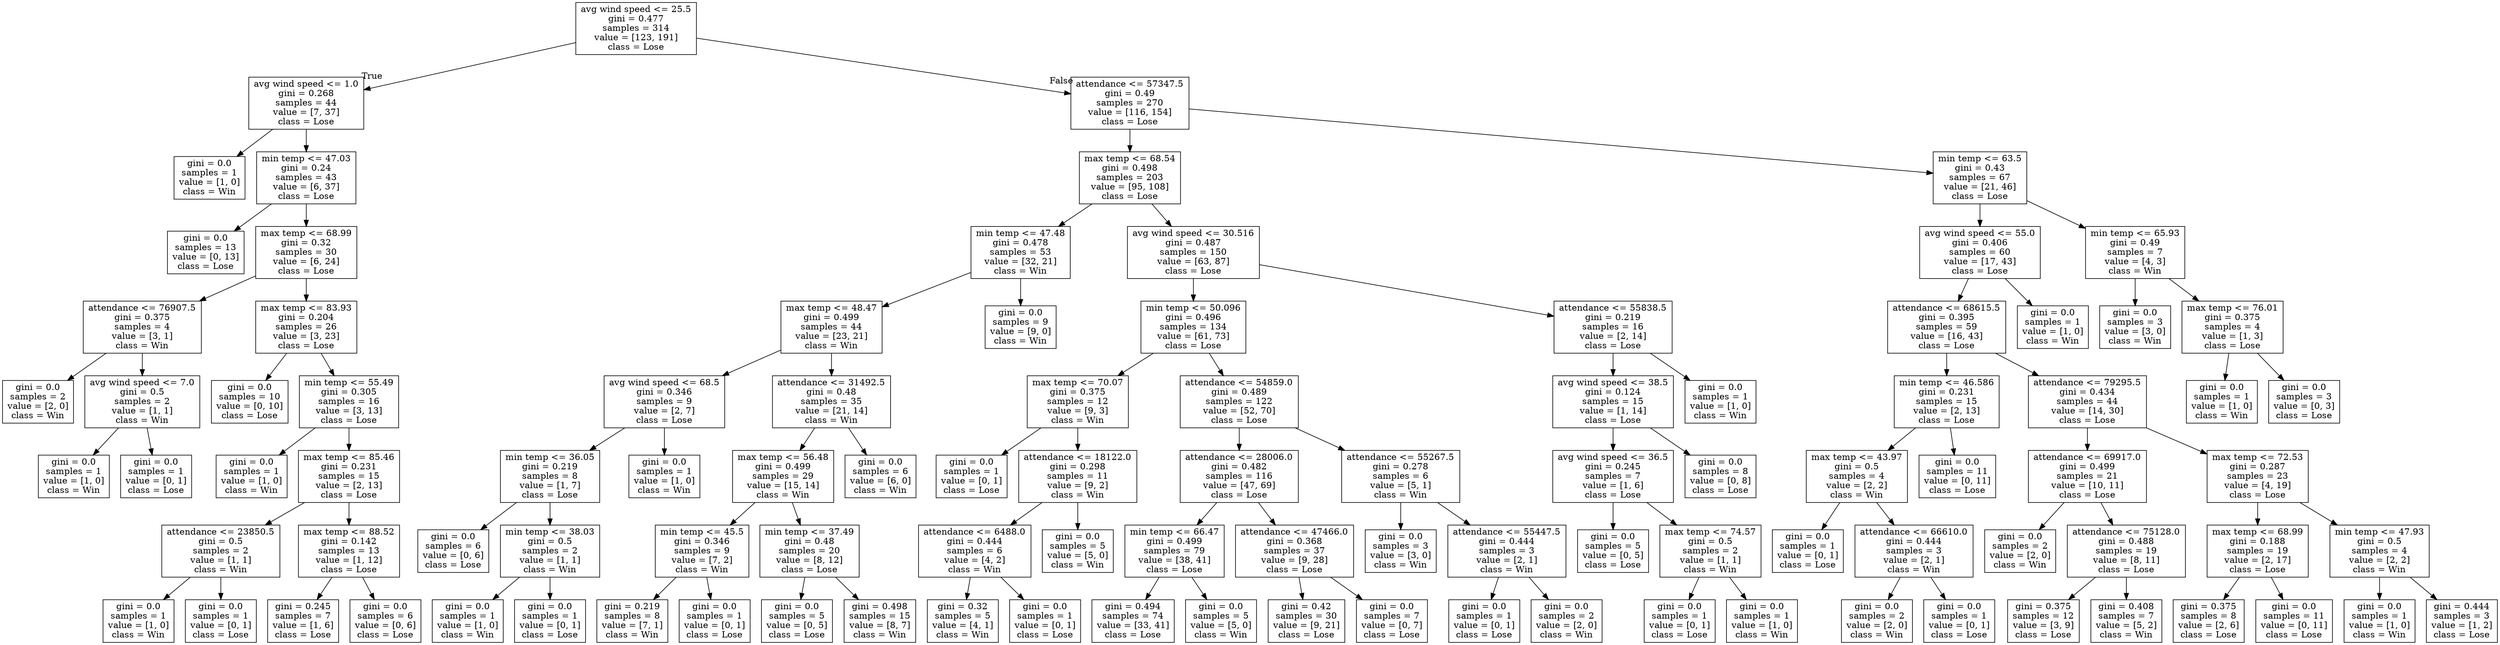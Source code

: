 digraph Tree {
node [shape=box] ;
0 [label="avg wind speed <= 25.5\ngini = 0.477\nsamples = 314\nvalue = [123, 191]\nclass = Lose"] ;
1 [label="avg wind speed <= 1.0\ngini = 0.268\nsamples = 44\nvalue = [7, 37]\nclass = Lose"] ;
0 -> 1 [labeldistance=2.5, labelangle=45, headlabel="True"] ;
2 [label="gini = 0.0\nsamples = 1\nvalue = [1, 0]\nclass = Win"] ;
1 -> 2 ;
3 [label="min temp <= 47.03\ngini = 0.24\nsamples = 43\nvalue = [6, 37]\nclass = Lose"] ;
1 -> 3 ;
4 [label="gini = 0.0\nsamples = 13\nvalue = [0, 13]\nclass = Lose"] ;
3 -> 4 ;
5 [label="max temp <= 68.99\ngini = 0.32\nsamples = 30\nvalue = [6, 24]\nclass = Lose"] ;
3 -> 5 ;
6 [label="attendance <= 76907.5\ngini = 0.375\nsamples = 4\nvalue = [3, 1]\nclass = Win"] ;
5 -> 6 ;
7 [label="gini = 0.0\nsamples = 2\nvalue = [2, 0]\nclass = Win"] ;
6 -> 7 ;
8 [label="avg wind speed <= 7.0\ngini = 0.5\nsamples = 2\nvalue = [1, 1]\nclass = Win"] ;
6 -> 8 ;
9 [label="gini = 0.0\nsamples = 1\nvalue = [1, 0]\nclass = Win"] ;
8 -> 9 ;
10 [label="gini = 0.0\nsamples = 1\nvalue = [0, 1]\nclass = Lose"] ;
8 -> 10 ;
11 [label="max temp <= 83.93\ngini = 0.204\nsamples = 26\nvalue = [3, 23]\nclass = Lose"] ;
5 -> 11 ;
12 [label="gini = 0.0\nsamples = 10\nvalue = [0, 10]\nclass = Lose"] ;
11 -> 12 ;
13 [label="min temp <= 55.49\ngini = 0.305\nsamples = 16\nvalue = [3, 13]\nclass = Lose"] ;
11 -> 13 ;
14 [label="gini = 0.0\nsamples = 1\nvalue = [1, 0]\nclass = Win"] ;
13 -> 14 ;
15 [label="max temp <= 85.46\ngini = 0.231\nsamples = 15\nvalue = [2, 13]\nclass = Lose"] ;
13 -> 15 ;
16 [label="attendance <= 23850.5\ngini = 0.5\nsamples = 2\nvalue = [1, 1]\nclass = Win"] ;
15 -> 16 ;
17 [label="gini = 0.0\nsamples = 1\nvalue = [1, 0]\nclass = Win"] ;
16 -> 17 ;
18 [label="gini = 0.0\nsamples = 1\nvalue = [0, 1]\nclass = Lose"] ;
16 -> 18 ;
19 [label="max temp <= 88.52\ngini = 0.142\nsamples = 13\nvalue = [1, 12]\nclass = Lose"] ;
15 -> 19 ;
20 [label="gini = 0.245\nsamples = 7\nvalue = [1, 6]\nclass = Lose"] ;
19 -> 20 ;
21 [label="gini = 0.0\nsamples = 6\nvalue = [0, 6]\nclass = Lose"] ;
19 -> 21 ;
22 [label="attendance <= 57347.5\ngini = 0.49\nsamples = 270\nvalue = [116, 154]\nclass = Lose"] ;
0 -> 22 [labeldistance=2.5, labelangle=-45, headlabel="False"] ;
23 [label="max temp <= 68.54\ngini = 0.498\nsamples = 203\nvalue = [95, 108]\nclass = Lose"] ;
22 -> 23 ;
24 [label="min temp <= 47.48\ngini = 0.478\nsamples = 53\nvalue = [32, 21]\nclass = Win"] ;
23 -> 24 ;
25 [label="max temp <= 48.47\ngini = 0.499\nsamples = 44\nvalue = [23, 21]\nclass = Win"] ;
24 -> 25 ;
26 [label="avg wind speed <= 68.5\ngini = 0.346\nsamples = 9\nvalue = [2, 7]\nclass = Lose"] ;
25 -> 26 ;
27 [label="min temp <= 36.05\ngini = 0.219\nsamples = 8\nvalue = [1, 7]\nclass = Lose"] ;
26 -> 27 ;
28 [label="gini = 0.0\nsamples = 6\nvalue = [0, 6]\nclass = Lose"] ;
27 -> 28 ;
29 [label="min temp <= 38.03\ngini = 0.5\nsamples = 2\nvalue = [1, 1]\nclass = Win"] ;
27 -> 29 ;
30 [label="gini = 0.0\nsamples = 1\nvalue = [1, 0]\nclass = Win"] ;
29 -> 30 ;
31 [label="gini = 0.0\nsamples = 1\nvalue = [0, 1]\nclass = Lose"] ;
29 -> 31 ;
32 [label="gini = 0.0\nsamples = 1\nvalue = [1, 0]\nclass = Win"] ;
26 -> 32 ;
33 [label="attendance <= 31492.5\ngini = 0.48\nsamples = 35\nvalue = [21, 14]\nclass = Win"] ;
25 -> 33 ;
34 [label="max temp <= 56.48\ngini = 0.499\nsamples = 29\nvalue = [15, 14]\nclass = Win"] ;
33 -> 34 ;
35 [label="min temp <= 45.5\ngini = 0.346\nsamples = 9\nvalue = [7, 2]\nclass = Win"] ;
34 -> 35 ;
36 [label="gini = 0.219\nsamples = 8\nvalue = [7, 1]\nclass = Win"] ;
35 -> 36 ;
37 [label="gini = 0.0\nsamples = 1\nvalue = [0, 1]\nclass = Lose"] ;
35 -> 37 ;
38 [label="min temp <= 37.49\ngini = 0.48\nsamples = 20\nvalue = [8, 12]\nclass = Lose"] ;
34 -> 38 ;
39 [label="gini = 0.0\nsamples = 5\nvalue = [0, 5]\nclass = Lose"] ;
38 -> 39 ;
40 [label="gini = 0.498\nsamples = 15\nvalue = [8, 7]\nclass = Win"] ;
38 -> 40 ;
41 [label="gini = 0.0\nsamples = 6\nvalue = [6, 0]\nclass = Win"] ;
33 -> 41 ;
42 [label="gini = 0.0\nsamples = 9\nvalue = [9, 0]\nclass = Win"] ;
24 -> 42 ;
43 [label="avg wind speed <= 30.516\ngini = 0.487\nsamples = 150\nvalue = [63, 87]\nclass = Lose"] ;
23 -> 43 ;
44 [label="min temp <= 50.096\ngini = 0.496\nsamples = 134\nvalue = [61, 73]\nclass = Lose"] ;
43 -> 44 ;
45 [label="max temp <= 70.07\ngini = 0.375\nsamples = 12\nvalue = [9, 3]\nclass = Win"] ;
44 -> 45 ;
46 [label="gini = 0.0\nsamples = 1\nvalue = [0, 1]\nclass = Lose"] ;
45 -> 46 ;
47 [label="attendance <= 18122.0\ngini = 0.298\nsamples = 11\nvalue = [9, 2]\nclass = Win"] ;
45 -> 47 ;
48 [label="attendance <= 6488.0\ngini = 0.444\nsamples = 6\nvalue = [4, 2]\nclass = Win"] ;
47 -> 48 ;
49 [label="gini = 0.32\nsamples = 5\nvalue = [4, 1]\nclass = Win"] ;
48 -> 49 ;
50 [label="gini = 0.0\nsamples = 1\nvalue = [0, 1]\nclass = Lose"] ;
48 -> 50 ;
51 [label="gini = 0.0\nsamples = 5\nvalue = [5, 0]\nclass = Win"] ;
47 -> 51 ;
52 [label="attendance <= 54859.0\ngini = 0.489\nsamples = 122\nvalue = [52, 70]\nclass = Lose"] ;
44 -> 52 ;
53 [label="attendance <= 28006.0\ngini = 0.482\nsamples = 116\nvalue = [47, 69]\nclass = Lose"] ;
52 -> 53 ;
54 [label="min temp <= 66.47\ngini = 0.499\nsamples = 79\nvalue = [38, 41]\nclass = Lose"] ;
53 -> 54 ;
55 [label="gini = 0.494\nsamples = 74\nvalue = [33, 41]\nclass = Lose"] ;
54 -> 55 ;
56 [label="gini = 0.0\nsamples = 5\nvalue = [5, 0]\nclass = Win"] ;
54 -> 56 ;
57 [label="attendance <= 47466.0\ngini = 0.368\nsamples = 37\nvalue = [9, 28]\nclass = Lose"] ;
53 -> 57 ;
58 [label="gini = 0.42\nsamples = 30\nvalue = [9, 21]\nclass = Lose"] ;
57 -> 58 ;
59 [label="gini = 0.0\nsamples = 7\nvalue = [0, 7]\nclass = Lose"] ;
57 -> 59 ;
60 [label="attendance <= 55267.5\ngini = 0.278\nsamples = 6\nvalue = [5, 1]\nclass = Win"] ;
52 -> 60 ;
61 [label="gini = 0.0\nsamples = 3\nvalue = [3, 0]\nclass = Win"] ;
60 -> 61 ;
62 [label="attendance <= 55447.5\ngini = 0.444\nsamples = 3\nvalue = [2, 1]\nclass = Win"] ;
60 -> 62 ;
63 [label="gini = 0.0\nsamples = 1\nvalue = [0, 1]\nclass = Lose"] ;
62 -> 63 ;
64 [label="gini = 0.0\nsamples = 2\nvalue = [2, 0]\nclass = Win"] ;
62 -> 64 ;
65 [label="attendance <= 55838.5\ngini = 0.219\nsamples = 16\nvalue = [2, 14]\nclass = Lose"] ;
43 -> 65 ;
66 [label="avg wind speed <= 38.5\ngini = 0.124\nsamples = 15\nvalue = [1, 14]\nclass = Lose"] ;
65 -> 66 ;
67 [label="avg wind speed <= 36.5\ngini = 0.245\nsamples = 7\nvalue = [1, 6]\nclass = Lose"] ;
66 -> 67 ;
68 [label="gini = 0.0\nsamples = 5\nvalue = [0, 5]\nclass = Lose"] ;
67 -> 68 ;
69 [label="max temp <= 74.57\ngini = 0.5\nsamples = 2\nvalue = [1, 1]\nclass = Win"] ;
67 -> 69 ;
70 [label="gini = 0.0\nsamples = 1\nvalue = [0, 1]\nclass = Lose"] ;
69 -> 70 ;
71 [label="gini = 0.0\nsamples = 1\nvalue = [1, 0]\nclass = Win"] ;
69 -> 71 ;
72 [label="gini = 0.0\nsamples = 8\nvalue = [0, 8]\nclass = Lose"] ;
66 -> 72 ;
73 [label="gini = 0.0\nsamples = 1\nvalue = [1, 0]\nclass = Win"] ;
65 -> 73 ;
74 [label="min temp <= 63.5\ngini = 0.43\nsamples = 67\nvalue = [21, 46]\nclass = Lose"] ;
22 -> 74 ;
75 [label="avg wind speed <= 55.0\ngini = 0.406\nsamples = 60\nvalue = [17, 43]\nclass = Lose"] ;
74 -> 75 ;
76 [label="attendance <= 68615.5\ngini = 0.395\nsamples = 59\nvalue = [16, 43]\nclass = Lose"] ;
75 -> 76 ;
77 [label="min temp <= 46.586\ngini = 0.231\nsamples = 15\nvalue = [2, 13]\nclass = Lose"] ;
76 -> 77 ;
78 [label="max temp <= 43.97\ngini = 0.5\nsamples = 4\nvalue = [2, 2]\nclass = Win"] ;
77 -> 78 ;
79 [label="gini = 0.0\nsamples = 1\nvalue = [0, 1]\nclass = Lose"] ;
78 -> 79 ;
80 [label="attendance <= 66610.0\ngini = 0.444\nsamples = 3\nvalue = [2, 1]\nclass = Win"] ;
78 -> 80 ;
81 [label="gini = 0.0\nsamples = 2\nvalue = [2, 0]\nclass = Win"] ;
80 -> 81 ;
82 [label="gini = 0.0\nsamples = 1\nvalue = [0, 1]\nclass = Lose"] ;
80 -> 82 ;
83 [label="gini = 0.0\nsamples = 11\nvalue = [0, 11]\nclass = Lose"] ;
77 -> 83 ;
84 [label="attendance <= 79295.5\ngini = 0.434\nsamples = 44\nvalue = [14, 30]\nclass = Lose"] ;
76 -> 84 ;
85 [label="attendance <= 69917.0\ngini = 0.499\nsamples = 21\nvalue = [10, 11]\nclass = Lose"] ;
84 -> 85 ;
86 [label="gini = 0.0\nsamples = 2\nvalue = [2, 0]\nclass = Win"] ;
85 -> 86 ;
87 [label="attendance <= 75128.0\ngini = 0.488\nsamples = 19\nvalue = [8, 11]\nclass = Lose"] ;
85 -> 87 ;
88 [label="gini = 0.375\nsamples = 12\nvalue = [3, 9]\nclass = Lose"] ;
87 -> 88 ;
89 [label="gini = 0.408\nsamples = 7\nvalue = [5, 2]\nclass = Win"] ;
87 -> 89 ;
90 [label="max temp <= 72.53\ngini = 0.287\nsamples = 23\nvalue = [4, 19]\nclass = Lose"] ;
84 -> 90 ;
91 [label="max temp <= 68.99\ngini = 0.188\nsamples = 19\nvalue = [2, 17]\nclass = Lose"] ;
90 -> 91 ;
92 [label="gini = 0.375\nsamples = 8\nvalue = [2, 6]\nclass = Lose"] ;
91 -> 92 ;
93 [label="gini = 0.0\nsamples = 11\nvalue = [0, 11]\nclass = Lose"] ;
91 -> 93 ;
94 [label="min temp <= 47.93\ngini = 0.5\nsamples = 4\nvalue = [2, 2]\nclass = Win"] ;
90 -> 94 ;
95 [label="gini = 0.0\nsamples = 1\nvalue = [1, 0]\nclass = Win"] ;
94 -> 95 ;
96 [label="gini = 0.444\nsamples = 3\nvalue = [1, 2]\nclass = Lose"] ;
94 -> 96 ;
97 [label="gini = 0.0\nsamples = 1\nvalue = [1, 0]\nclass = Win"] ;
75 -> 97 ;
98 [label="min temp <= 65.93\ngini = 0.49\nsamples = 7\nvalue = [4, 3]\nclass = Win"] ;
74 -> 98 ;
99 [label="gini = 0.0\nsamples = 3\nvalue = [3, 0]\nclass = Win"] ;
98 -> 99 ;
100 [label="max temp <= 76.01\ngini = 0.375\nsamples = 4\nvalue = [1, 3]\nclass = Lose"] ;
98 -> 100 ;
101 [label="gini = 0.0\nsamples = 1\nvalue = [1, 0]\nclass = Win"] ;
100 -> 101 ;
102 [label="gini = 0.0\nsamples = 3\nvalue = [0, 3]\nclass = Lose"] ;
100 -> 102 ;
}